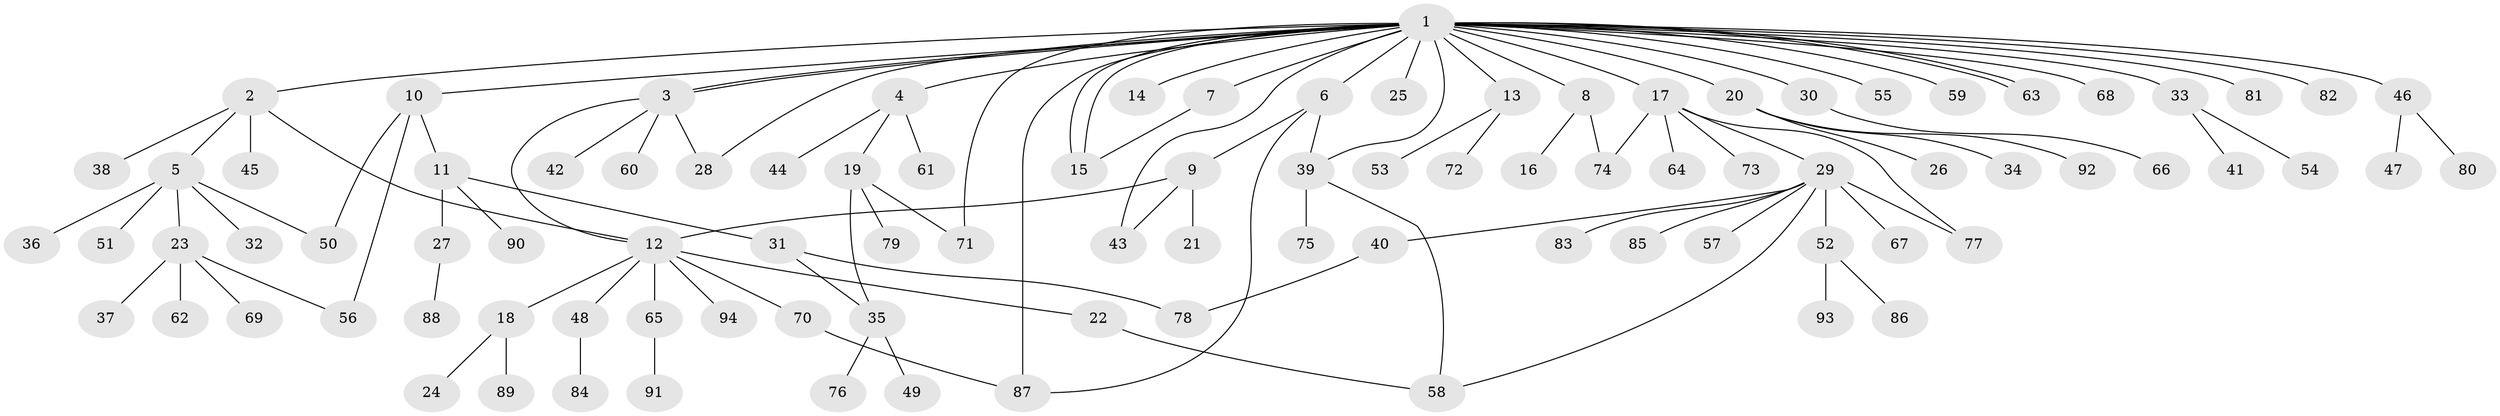 // Generated by graph-tools (version 1.1) at 2025/35/03/09/25 02:35:22]
// undirected, 94 vertices, 113 edges
graph export_dot {
graph [start="1"]
  node [color=gray90,style=filled];
  1;
  2;
  3;
  4;
  5;
  6;
  7;
  8;
  9;
  10;
  11;
  12;
  13;
  14;
  15;
  16;
  17;
  18;
  19;
  20;
  21;
  22;
  23;
  24;
  25;
  26;
  27;
  28;
  29;
  30;
  31;
  32;
  33;
  34;
  35;
  36;
  37;
  38;
  39;
  40;
  41;
  42;
  43;
  44;
  45;
  46;
  47;
  48;
  49;
  50;
  51;
  52;
  53;
  54;
  55;
  56;
  57;
  58;
  59;
  60;
  61;
  62;
  63;
  64;
  65;
  66;
  67;
  68;
  69;
  70;
  71;
  72;
  73;
  74;
  75;
  76;
  77;
  78;
  79;
  80;
  81;
  82;
  83;
  84;
  85;
  86;
  87;
  88;
  89;
  90;
  91;
  92;
  93;
  94;
  1 -- 2;
  1 -- 3;
  1 -- 3;
  1 -- 4;
  1 -- 6;
  1 -- 7;
  1 -- 8;
  1 -- 10;
  1 -- 13;
  1 -- 14;
  1 -- 15;
  1 -- 15;
  1 -- 17;
  1 -- 20;
  1 -- 25;
  1 -- 28;
  1 -- 30;
  1 -- 33;
  1 -- 39;
  1 -- 43;
  1 -- 46;
  1 -- 55;
  1 -- 59;
  1 -- 63;
  1 -- 63;
  1 -- 68;
  1 -- 71;
  1 -- 81;
  1 -- 82;
  1 -- 87;
  2 -- 5;
  2 -- 12;
  2 -- 38;
  2 -- 45;
  3 -- 12;
  3 -- 28;
  3 -- 42;
  3 -- 60;
  4 -- 19;
  4 -- 44;
  4 -- 61;
  5 -- 23;
  5 -- 32;
  5 -- 36;
  5 -- 50;
  5 -- 51;
  6 -- 9;
  6 -- 39;
  6 -- 87;
  7 -- 15;
  8 -- 16;
  8 -- 74;
  9 -- 12;
  9 -- 21;
  9 -- 43;
  10 -- 11;
  10 -- 50;
  10 -- 56;
  11 -- 27;
  11 -- 31;
  11 -- 90;
  12 -- 18;
  12 -- 22;
  12 -- 48;
  12 -- 65;
  12 -- 70;
  12 -- 94;
  13 -- 53;
  13 -- 72;
  17 -- 29;
  17 -- 64;
  17 -- 73;
  17 -- 74;
  17 -- 77;
  18 -- 24;
  18 -- 89;
  19 -- 35;
  19 -- 71;
  19 -- 79;
  20 -- 26;
  20 -- 34;
  20 -- 92;
  22 -- 58;
  23 -- 37;
  23 -- 56;
  23 -- 62;
  23 -- 69;
  27 -- 88;
  29 -- 40;
  29 -- 52;
  29 -- 57;
  29 -- 58;
  29 -- 67;
  29 -- 77;
  29 -- 83;
  29 -- 85;
  30 -- 66;
  31 -- 35;
  31 -- 78;
  33 -- 41;
  33 -- 54;
  35 -- 49;
  35 -- 76;
  39 -- 58;
  39 -- 75;
  40 -- 78;
  46 -- 47;
  46 -- 80;
  48 -- 84;
  52 -- 86;
  52 -- 93;
  65 -- 91;
  70 -- 87;
}
